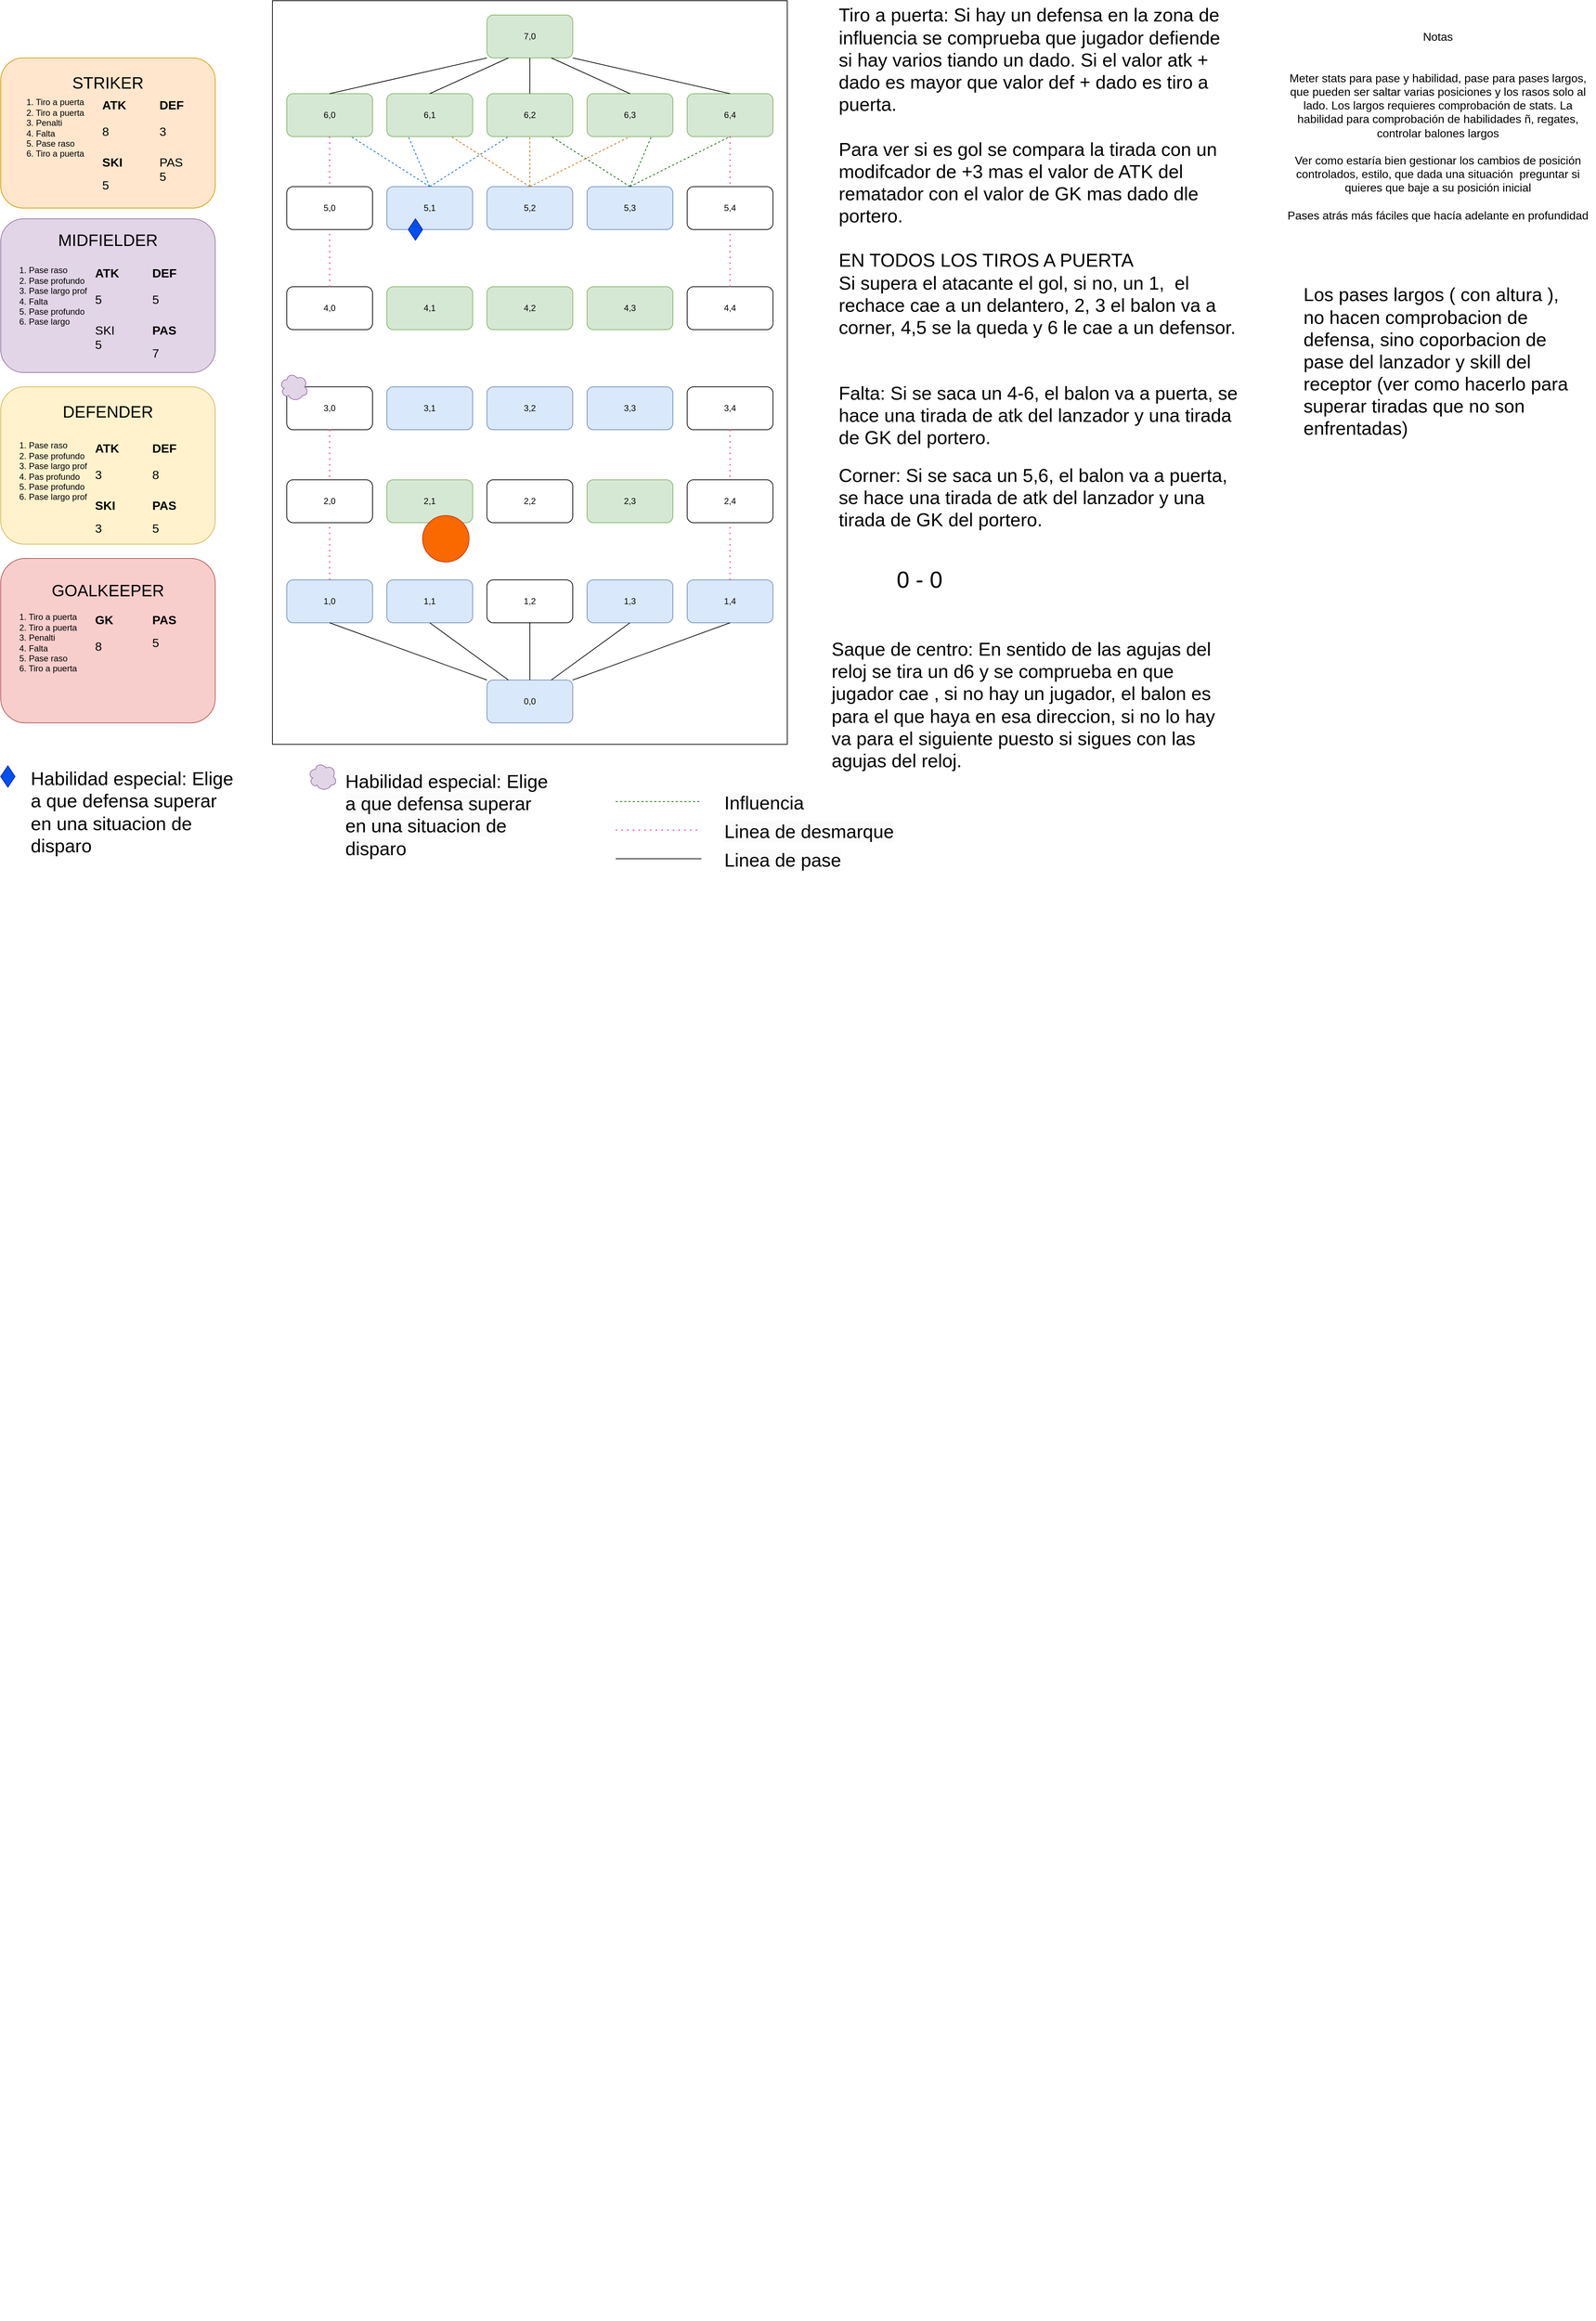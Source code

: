 <mxfile version="24.7.14">
  <diagram name="Page-1" id="abBmpKpvQ-5i7o5CwdEH">
    <mxGraphModel dx="1548" dy="804" grid="1" gridSize="10" guides="1" tooltips="1" connect="1" arrows="1" fold="1" page="1" pageScale="1" pageWidth="2339" pageHeight="3300" math="0" shadow="0">
      <root>
        <mxCell id="0" />
        <mxCell id="1" parent="0" />
        <mxCell id="M_QFJIrPNWLJ5PNfMRwV-1" value="" style="rounded=0;whiteSpace=wrap;html=1;" parent="1" vertex="1">
          <mxGeometry x="440" y="40" width="720" height="1040" as="geometry" />
        </mxCell>
        <mxCell id="M_QFJIrPNWLJ5PNfMRwV-2" value="" style="rounded=1;whiteSpace=wrap;html=1;fillColor=#dae8fc;strokeColor=#6c8ebf;" parent="1" vertex="1">
          <mxGeometry x="740" y="990" width="120" height="60" as="geometry" />
        </mxCell>
        <mxCell id="M_QFJIrPNWLJ5PNfMRwV-3" value="" style="rounded=1;whiteSpace=wrap;html=1;fillColor=#dae8fc;strokeColor=#6c8ebf;" parent="1" vertex="1">
          <mxGeometry x="460" y="850" width="120" height="60" as="geometry" />
        </mxCell>
        <mxCell id="M_QFJIrPNWLJ5PNfMRwV-4" value="" style="rounded=1;whiteSpace=wrap;html=1;fillColor=#dae8fc;strokeColor=#6c8ebf;" parent="1" vertex="1">
          <mxGeometry x="600" y="850" width="120" height="60" as="geometry" />
        </mxCell>
        <mxCell id="M_QFJIrPNWLJ5PNfMRwV-5" value="" style="rounded=1;whiteSpace=wrap;html=1;" parent="1" vertex="1">
          <mxGeometry x="740" y="850" width="120" height="60" as="geometry" />
        </mxCell>
        <mxCell id="M_QFJIrPNWLJ5PNfMRwV-6" value="" style="rounded=1;whiteSpace=wrap;html=1;fillColor=#dae8fc;strokeColor=#6c8ebf;" parent="1" vertex="1">
          <mxGeometry x="880" y="850" width="120" height="60" as="geometry" />
        </mxCell>
        <mxCell id="M_QFJIrPNWLJ5PNfMRwV-7" value="" style="rounded=1;whiteSpace=wrap;html=1;fillColor=#dae8fc;strokeColor=#6c8ebf;" parent="1" vertex="1">
          <mxGeometry x="1020" y="850" width="120" height="60" as="geometry" />
        </mxCell>
        <mxCell id="M_QFJIrPNWLJ5PNfMRwV-15" value="" style="rounded=1;whiteSpace=wrap;html=1;" parent="1" vertex="1">
          <mxGeometry x="460" y="580" width="120" height="60" as="geometry" />
        </mxCell>
        <mxCell id="M_QFJIrPNWLJ5PNfMRwV-16" value="" style="rounded=1;whiteSpace=wrap;html=1;fillColor=#dae8fc;strokeColor=#6c8ebf;" parent="1" vertex="1">
          <mxGeometry x="600" y="580" width="120" height="60" as="geometry" />
        </mxCell>
        <mxCell id="M_QFJIrPNWLJ5PNfMRwV-17" value="" style="rounded=1;whiteSpace=wrap;html=1;fillColor=#dae8fc;strokeColor=#6c8ebf;" parent="1" vertex="1">
          <mxGeometry x="740" y="580" width="120" height="60" as="geometry" />
        </mxCell>
        <mxCell id="M_QFJIrPNWLJ5PNfMRwV-18" value="" style="rounded=1;whiteSpace=wrap;html=1;fillColor=#dae8fc;strokeColor=#6c8ebf;" parent="1" vertex="1">
          <mxGeometry x="880" y="580" width="120" height="60" as="geometry" />
        </mxCell>
        <mxCell id="M_QFJIrPNWLJ5PNfMRwV-19" value="" style="rounded=1;whiteSpace=wrap;html=1;" parent="1" vertex="1">
          <mxGeometry x="1020" y="580" width="120" height="60" as="geometry" />
        </mxCell>
        <mxCell id="M_QFJIrPNWLJ5PNfMRwV-20" value="" style="rounded=1;whiteSpace=wrap;html=1;" parent="1" vertex="1">
          <mxGeometry x="460" y="440" width="120" height="60" as="geometry" />
        </mxCell>
        <mxCell id="M_QFJIrPNWLJ5PNfMRwV-21" value="" style="rounded=1;whiteSpace=wrap;html=1;fillColor=#d5e8d4;strokeColor=#82b366;" parent="1" vertex="1">
          <mxGeometry x="600" y="440" width="120" height="60" as="geometry" />
        </mxCell>
        <mxCell id="M_QFJIrPNWLJ5PNfMRwV-22" value="" style="rounded=1;whiteSpace=wrap;html=1;fillColor=#d5e8d4;strokeColor=#82b366;" parent="1" vertex="1">
          <mxGeometry x="740" y="440" width="120" height="60" as="geometry" />
        </mxCell>
        <mxCell id="M_QFJIrPNWLJ5PNfMRwV-23" value="" style="rounded=1;whiteSpace=wrap;html=1;fillColor=#d5e8d4;strokeColor=#82b366;" parent="1" vertex="1">
          <mxGeometry x="880" y="440" width="120" height="60" as="geometry" />
        </mxCell>
        <mxCell id="M_QFJIrPNWLJ5PNfMRwV-24" value="" style="rounded=1;whiteSpace=wrap;html=1;" parent="1" vertex="1">
          <mxGeometry x="1020" y="440" width="120" height="60" as="geometry" />
        </mxCell>
        <mxCell id="M_QFJIrPNWLJ5PNfMRwV-26" value="" style="rounded=1;whiteSpace=wrap;html=1;fillColor=#dae8fc;strokeColor=#6c8ebf;" parent="1" vertex="1">
          <mxGeometry x="600" y="300" width="120" height="60" as="geometry" />
        </mxCell>
        <mxCell id="M_QFJIrPNWLJ5PNfMRwV-27" value="" style="rounded=1;whiteSpace=wrap;html=1;fillColor=#dae8fc;strokeColor=#6c8ebf;" parent="1" vertex="1">
          <mxGeometry x="740" y="300" width="120" height="60" as="geometry" />
        </mxCell>
        <mxCell id="M_QFJIrPNWLJ5PNfMRwV-28" value="" style="rounded=1;whiteSpace=wrap;html=1;fillColor=#dae8fc;strokeColor=#6c8ebf;" parent="1" vertex="1">
          <mxGeometry x="880" y="300" width="120" height="60" as="geometry" />
        </mxCell>
        <mxCell id="M_QFJIrPNWLJ5PNfMRwV-30" value="" style="rounded=1;whiteSpace=wrap;html=1;fillColor=#d5e8d4;strokeColor=#82b366;" parent="1" vertex="1">
          <mxGeometry x="460" y="170" width="120" height="60" as="geometry" />
        </mxCell>
        <mxCell id="M_QFJIrPNWLJ5PNfMRwV-31" value="" style="rounded=1;whiteSpace=wrap;html=1;fillColor=#d5e8d4;strokeColor=#82b366;" parent="1" vertex="1">
          <mxGeometry x="600" y="170" width="120" height="60" as="geometry" />
        </mxCell>
        <mxCell id="M_QFJIrPNWLJ5PNfMRwV-32" value="" style="rounded=1;whiteSpace=wrap;html=1;fillColor=#d5e8d4;strokeColor=#82b366;" parent="1" vertex="1">
          <mxGeometry x="740" y="170" width="120" height="60" as="geometry" />
        </mxCell>
        <mxCell id="M_QFJIrPNWLJ5PNfMRwV-33" value="" style="rounded=1;whiteSpace=wrap;html=1;fillColor=#d5e8d4;strokeColor=#82b366;" parent="1" vertex="1">
          <mxGeometry x="880" y="170" width="120" height="60" as="geometry" />
        </mxCell>
        <mxCell id="M_QFJIrPNWLJ5PNfMRwV-34" value="" style="rounded=1;whiteSpace=wrap;html=1;fillColor=#d5e8d4;strokeColor=#82b366;" parent="1" vertex="1">
          <mxGeometry x="1020" y="170" width="120" height="60" as="geometry" />
        </mxCell>
        <mxCell id="M_QFJIrPNWLJ5PNfMRwV-35" value="" style="rounded=1;whiteSpace=wrap;html=1;fillColor=#d5e8d4;strokeColor=#82b366;" parent="1" vertex="1">
          <mxGeometry x="740" y="60" width="120" height="60" as="geometry" />
        </mxCell>
        <mxCell id="M_QFJIrPNWLJ5PNfMRwV-45" value="0,0" style="text;html=1;align=center;verticalAlign=middle;whiteSpace=wrap;rounded=0;" parent="1" vertex="1">
          <mxGeometry x="770" y="1005" width="60" height="30" as="geometry" />
        </mxCell>
        <mxCell id="M_QFJIrPNWLJ5PNfMRwV-46" value="1,0" style="text;html=1;align=center;verticalAlign=middle;whiteSpace=wrap;rounded=0;" parent="1" vertex="1">
          <mxGeometry x="490" y="865" width="60" height="30" as="geometry" />
        </mxCell>
        <mxCell id="M_QFJIrPNWLJ5PNfMRwV-47" value="1,1" style="text;html=1;align=center;verticalAlign=middle;whiteSpace=wrap;rounded=0;" parent="1" vertex="1">
          <mxGeometry x="630" y="865" width="60" height="30" as="geometry" />
        </mxCell>
        <mxCell id="M_QFJIrPNWLJ5PNfMRwV-48" value="1,2" style="text;html=1;align=center;verticalAlign=middle;whiteSpace=wrap;rounded=0;" parent="1" vertex="1">
          <mxGeometry x="770" y="865" width="60" height="30" as="geometry" />
        </mxCell>
        <mxCell id="M_QFJIrPNWLJ5PNfMRwV-49" value="1,3" style="text;html=1;align=center;verticalAlign=middle;whiteSpace=wrap;rounded=0;" parent="1" vertex="1">
          <mxGeometry x="910" y="865" width="60" height="30" as="geometry" />
        </mxCell>
        <mxCell id="M_QFJIrPNWLJ5PNfMRwV-50" value="1,4" style="text;html=1;align=center;verticalAlign=middle;whiteSpace=wrap;rounded=0;" parent="1" vertex="1">
          <mxGeometry x="1050" y="865" width="60" height="30" as="geometry" />
        </mxCell>
        <mxCell id="M_QFJIrPNWLJ5PNfMRwV-54" value="3,0" style="text;html=1;align=center;verticalAlign=middle;whiteSpace=wrap;rounded=0;" parent="1" vertex="1">
          <mxGeometry x="490" y="595" width="60" height="30" as="geometry" />
        </mxCell>
        <mxCell id="M_QFJIrPNWLJ5PNfMRwV-55" value="3,1" style="text;html=1;align=center;verticalAlign=middle;whiteSpace=wrap;rounded=0;" parent="1" vertex="1">
          <mxGeometry x="630" y="595" width="60" height="30" as="geometry" />
        </mxCell>
        <mxCell id="M_QFJIrPNWLJ5PNfMRwV-56" value="3,2" style="text;html=1;align=center;verticalAlign=middle;whiteSpace=wrap;rounded=0;" parent="1" vertex="1">
          <mxGeometry x="770" y="595" width="60" height="30" as="geometry" />
        </mxCell>
        <mxCell id="M_QFJIrPNWLJ5PNfMRwV-57" value="3,3" style="text;html=1;align=center;verticalAlign=middle;whiteSpace=wrap;rounded=0;" parent="1" vertex="1">
          <mxGeometry x="910" y="595" width="60" height="30" as="geometry" />
        </mxCell>
        <mxCell id="M_QFJIrPNWLJ5PNfMRwV-58" value="3,4" style="text;html=1;align=center;verticalAlign=middle;whiteSpace=wrap;rounded=0;" parent="1" vertex="1">
          <mxGeometry x="1050" y="595" width="60" height="30" as="geometry" />
        </mxCell>
        <mxCell id="M_QFJIrPNWLJ5PNfMRwV-59" value="4,4" style="text;html=1;align=center;verticalAlign=middle;whiteSpace=wrap;rounded=0;" parent="1" vertex="1">
          <mxGeometry x="1050" y="455" width="60" height="30" as="geometry" />
        </mxCell>
        <mxCell id="M_QFJIrPNWLJ5PNfMRwV-60" value="4,3" style="text;html=1;align=center;verticalAlign=middle;whiteSpace=wrap;rounded=0;" parent="1" vertex="1">
          <mxGeometry x="910" y="455" width="60" height="30" as="geometry" />
        </mxCell>
        <mxCell id="M_QFJIrPNWLJ5PNfMRwV-61" value="4,2" style="text;html=1;align=center;verticalAlign=middle;whiteSpace=wrap;rounded=0;" parent="1" vertex="1">
          <mxGeometry x="770" y="455" width="60" height="30" as="geometry" />
        </mxCell>
        <mxCell id="M_QFJIrPNWLJ5PNfMRwV-62" value="4,1" style="text;html=1;align=center;verticalAlign=middle;whiteSpace=wrap;rounded=0;" parent="1" vertex="1">
          <mxGeometry x="630" y="455" width="60" height="30" as="geometry" />
        </mxCell>
        <mxCell id="M_QFJIrPNWLJ5PNfMRwV-63" value="4,0" style="text;html=1;align=center;verticalAlign=middle;whiteSpace=wrap;rounded=0;" parent="1" vertex="1">
          <mxGeometry x="490" y="455" width="60" height="30" as="geometry" />
        </mxCell>
        <mxCell id="M_QFJIrPNWLJ5PNfMRwV-64" value="5,1" style="text;html=1;align=center;verticalAlign=middle;whiteSpace=wrap;rounded=0;" parent="1" vertex="1">
          <mxGeometry x="630" y="315" width="60" height="30" as="geometry" />
        </mxCell>
        <mxCell id="M_QFJIrPNWLJ5PNfMRwV-65" value="5,2" style="text;html=1;align=center;verticalAlign=middle;whiteSpace=wrap;rounded=0;" parent="1" vertex="1">
          <mxGeometry x="770" y="315" width="60" height="30" as="geometry" />
        </mxCell>
        <mxCell id="M_QFJIrPNWLJ5PNfMRwV-66" value="5,3" style="text;html=1;align=center;verticalAlign=middle;whiteSpace=wrap;rounded=0;" parent="1" vertex="1">
          <mxGeometry x="910" y="315" width="60" height="30" as="geometry" />
        </mxCell>
        <mxCell id="M_QFJIrPNWLJ5PNfMRwV-67" value="6,0" style="text;html=1;align=center;verticalAlign=middle;whiteSpace=wrap;rounded=0;" parent="1" vertex="1">
          <mxGeometry x="490" y="185" width="60" height="30" as="geometry" />
        </mxCell>
        <mxCell id="M_QFJIrPNWLJ5PNfMRwV-68" value="6,1" style="text;html=1;align=center;verticalAlign=middle;whiteSpace=wrap;rounded=0;" parent="1" vertex="1">
          <mxGeometry x="630" y="185" width="60" height="30" as="geometry" />
        </mxCell>
        <mxCell id="M_QFJIrPNWLJ5PNfMRwV-69" value="6,2" style="text;html=1;align=center;verticalAlign=middle;whiteSpace=wrap;rounded=0;" parent="1" vertex="1">
          <mxGeometry x="770" y="185" width="60" height="30" as="geometry" />
        </mxCell>
        <mxCell id="M_QFJIrPNWLJ5PNfMRwV-70" value="6,3" style="text;html=1;align=center;verticalAlign=middle;whiteSpace=wrap;rounded=0;" parent="1" vertex="1">
          <mxGeometry x="910" y="185" width="60" height="30" as="geometry" />
        </mxCell>
        <mxCell id="M_QFJIrPNWLJ5PNfMRwV-71" value="6,4" style="text;html=1;align=center;verticalAlign=middle;whiteSpace=wrap;rounded=0;" parent="1" vertex="1">
          <mxGeometry x="1050" y="185" width="60" height="30" as="geometry" />
        </mxCell>
        <mxCell id="M_QFJIrPNWLJ5PNfMRwV-72" value="7,0" style="text;html=1;align=center;verticalAlign=middle;whiteSpace=wrap;rounded=0;" parent="1" vertex="1">
          <mxGeometry x="770" y="75" width="60" height="30" as="geometry" />
        </mxCell>
        <mxCell id="MxQKVyVz9hXeG-xn2GiW-1" value="" style="endArrow=none;html=1;rounded=0;exitX=0;exitY=0;exitDx=0;exitDy=0;entryX=0.5;entryY=1;entryDx=0;entryDy=0;" parent="1" source="M_QFJIrPNWLJ5PNfMRwV-2" target="M_QFJIrPNWLJ5PNfMRwV-3" edge="1">
          <mxGeometry width="50" height="50" relative="1" as="geometry">
            <mxPoint x="770" y="650" as="sourcePoint" />
            <mxPoint x="820" y="600" as="targetPoint" />
          </mxGeometry>
        </mxCell>
        <mxCell id="MxQKVyVz9hXeG-xn2GiW-2" value="" style="endArrow=none;html=1;rounded=0;exitX=0.25;exitY=0;exitDx=0;exitDy=0;entryX=0.5;entryY=1;entryDx=0;entryDy=0;" parent="1" source="M_QFJIrPNWLJ5PNfMRwV-2" target="M_QFJIrPNWLJ5PNfMRwV-4" edge="1">
          <mxGeometry width="50" height="50" relative="1" as="geometry">
            <mxPoint x="770" y="650" as="sourcePoint" />
            <mxPoint x="820" y="600" as="targetPoint" />
          </mxGeometry>
        </mxCell>
        <mxCell id="MxQKVyVz9hXeG-xn2GiW-3" value="" style="endArrow=none;html=1;rounded=0;exitX=0.5;exitY=0;exitDx=0;exitDy=0;entryX=0.5;entryY=1;entryDx=0;entryDy=0;" parent="1" source="M_QFJIrPNWLJ5PNfMRwV-2" target="M_QFJIrPNWLJ5PNfMRwV-5" edge="1">
          <mxGeometry width="50" height="50" relative="1" as="geometry">
            <mxPoint x="770" y="650" as="sourcePoint" />
            <mxPoint x="820" y="600" as="targetPoint" />
          </mxGeometry>
        </mxCell>
        <mxCell id="MxQKVyVz9hXeG-xn2GiW-4" value="" style="endArrow=none;html=1;rounded=0;exitX=0.75;exitY=0;exitDx=0;exitDy=0;entryX=0.5;entryY=1;entryDx=0;entryDy=0;" parent="1" source="M_QFJIrPNWLJ5PNfMRwV-2" target="M_QFJIrPNWLJ5PNfMRwV-6" edge="1">
          <mxGeometry width="50" height="50" relative="1" as="geometry">
            <mxPoint x="770" y="650" as="sourcePoint" />
            <mxPoint x="820" y="600" as="targetPoint" />
          </mxGeometry>
        </mxCell>
        <mxCell id="MxQKVyVz9hXeG-xn2GiW-5" value="" style="endArrow=none;html=1;rounded=0;exitX=1;exitY=0;exitDx=0;exitDy=0;entryX=0.5;entryY=1;entryDx=0;entryDy=0;" parent="1" source="M_QFJIrPNWLJ5PNfMRwV-2" target="M_QFJIrPNWLJ5PNfMRwV-7" edge="1">
          <mxGeometry width="50" height="50" relative="1" as="geometry">
            <mxPoint x="770" y="650" as="sourcePoint" />
            <mxPoint x="820" y="600" as="targetPoint" />
          </mxGeometry>
        </mxCell>
        <mxCell id="MxQKVyVz9hXeG-xn2GiW-6" value="" style="endArrow=none;dashed=1;html=1;dashPattern=1 3;strokeWidth=2;rounded=0;exitX=0.5;exitY=0;exitDx=0;exitDy=0;entryX=0.5;entryY=1;entryDx=0;entryDy=0;strokeColor=#FF66B3;" parent="1" source="M_QFJIrPNWLJ5PNfMRwV-3" target="M_QFJIrPNWLJ5PNfMRwV-15" edge="1">
          <mxGeometry width="50" height="50" relative="1" as="geometry">
            <mxPoint x="770" y="650" as="sourcePoint" />
            <mxPoint x="820" y="600" as="targetPoint" />
          </mxGeometry>
        </mxCell>
        <mxCell id="MxQKVyVz9hXeG-xn2GiW-7" value="" style="endArrow=none;dashed=1;html=1;dashPattern=1 3;strokeWidth=2;rounded=0;exitX=0.5;exitY=0;exitDx=0;exitDy=0;entryX=0.5;entryY=1;entryDx=0;entryDy=0;strokeColor=#FF66B3;" parent="1" source="M_QFJIrPNWLJ5PNfMRwV-7" target="M_QFJIrPNWLJ5PNfMRwV-19" edge="1">
          <mxGeometry width="50" height="50" relative="1" as="geometry">
            <mxPoint x="770" y="650" as="sourcePoint" />
            <mxPoint x="820" y="600" as="targetPoint" />
          </mxGeometry>
        </mxCell>
        <mxCell id="MxQKVyVz9hXeG-xn2GiW-8" value="" style="endArrow=none;dashed=1;html=1;dashPattern=1 3;strokeWidth=2;rounded=0;exitX=0.5;exitY=0;exitDx=0;exitDy=0;entryX=0.5;entryY=1;entryDx=0;entryDy=0;strokeColor=#FF66B3;" parent="1" source="M_QFJIrPNWLJ5PNfMRwV-20" target="M_QFJIrPNWLJ5PNfMRwV-30" edge="1">
          <mxGeometry width="50" height="50" relative="1" as="geometry">
            <mxPoint x="519" y="440" as="sourcePoint" />
            <mxPoint x="519" y="230" as="targetPoint" />
          </mxGeometry>
        </mxCell>
        <mxCell id="MxQKVyVz9hXeG-xn2GiW-9" value="" style="endArrow=none;dashed=1;html=1;dashPattern=1 3;strokeWidth=2;rounded=0;entryX=0.5;entryY=1;entryDx=0;entryDy=0;exitX=0.5;exitY=0;exitDx=0;exitDy=0;strokeColor=#FF66B3;" parent="1" source="M_QFJIrPNWLJ5PNfMRwV-24" target="M_QFJIrPNWLJ5PNfMRwV-34" edge="1">
          <mxGeometry width="50" height="50" relative="1" as="geometry">
            <mxPoint x="770" y="650" as="sourcePoint" />
            <mxPoint x="820" y="600" as="targetPoint" />
          </mxGeometry>
        </mxCell>
        <mxCell id="MxQKVyVz9hXeG-xn2GiW-10" value="" style="endArrow=none;html=1;rounded=0;entryX=0;entryY=1;entryDx=0;entryDy=0;exitX=0.5;exitY=0;exitDx=0;exitDy=0;" parent="1" source="M_QFJIrPNWLJ5PNfMRwV-30" target="M_QFJIrPNWLJ5PNfMRwV-35" edge="1">
          <mxGeometry width="50" height="50" relative="1" as="geometry">
            <mxPoint x="770" y="450" as="sourcePoint" />
            <mxPoint x="820" y="400" as="targetPoint" />
          </mxGeometry>
        </mxCell>
        <mxCell id="MxQKVyVz9hXeG-xn2GiW-11" value="" style="endArrow=none;html=1;rounded=0;entryX=0.25;entryY=1;entryDx=0;entryDy=0;exitX=0.5;exitY=0;exitDx=0;exitDy=0;" parent="1" source="M_QFJIrPNWLJ5PNfMRwV-31" target="M_QFJIrPNWLJ5PNfMRwV-35" edge="1">
          <mxGeometry width="50" height="50" relative="1" as="geometry">
            <mxPoint x="770" y="450" as="sourcePoint" />
            <mxPoint x="820" y="400" as="targetPoint" />
          </mxGeometry>
        </mxCell>
        <mxCell id="MxQKVyVz9hXeG-xn2GiW-12" value="" style="endArrow=none;html=1;rounded=0;entryX=0.5;entryY=1;entryDx=0;entryDy=0;exitX=0.5;exitY=0;exitDx=0;exitDy=0;" parent="1" source="M_QFJIrPNWLJ5PNfMRwV-32" target="M_QFJIrPNWLJ5PNfMRwV-35" edge="1">
          <mxGeometry width="50" height="50" relative="1" as="geometry">
            <mxPoint x="770" y="450" as="sourcePoint" />
            <mxPoint x="820" y="400" as="targetPoint" />
          </mxGeometry>
        </mxCell>
        <mxCell id="MxQKVyVz9hXeG-xn2GiW-13" value="" style="endArrow=none;html=1;rounded=0;entryX=0.75;entryY=1;entryDx=0;entryDy=0;exitX=0.5;exitY=0;exitDx=0;exitDy=0;" parent="1" source="M_QFJIrPNWLJ5PNfMRwV-33" target="M_QFJIrPNWLJ5PNfMRwV-35" edge="1">
          <mxGeometry width="50" height="50" relative="1" as="geometry">
            <mxPoint x="770" y="450" as="sourcePoint" />
            <mxPoint x="820" y="400" as="targetPoint" />
          </mxGeometry>
        </mxCell>
        <mxCell id="MxQKVyVz9hXeG-xn2GiW-14" value="" style="endArrow=none;html=1;rounded=0;entryX=1;entryY=1;entryDx=0;entryDy=0;exitX=0.5;exitY=0;exitDx=0;exitDy=0;" parent="1" source="M_QFJIrPNWLJ5PNfMRwV-34" target="M_QFJIrPNWLJ5PNfMRwV-35" edge="1">
          <mxGeometry width="50" height="50" relative="1" as="geometry">
            <mxPoint x="770" y="450" as="sourcePoint" />
            <mxPoint x="820" y="400" as="targetPoint" />
          </mxGeometry>
        </mxCell>
        <mxCell id="MxQKVyVz9hXeG-xn2GiW-15" value="" style="rounded=1;whiteSpace=wrap;html=1;fillColor=#ffe6cc;strokeColor=#d79b00;" parent="1" vertex="1">
          <mxGeometry x="60" y="120" width="300" height="210" as="geometry" />
        </mxCell>
        <mxCell id="MxQKVyVz9hXeG-xn2GiW-16" value="" style="rounded=1;whiteSpace=wrap;html=1;fillColor=#e1d5e7;strokeColor=#9673a6;" parent="1" vertex="1">
          <mxGeometry x="60" y="345" width="300" height="215" as="geometry" />
        </mxCell>
        <mxCell id="MxQKVyVz9hXeG-xn2GiW-17" value="" style="rounded=1;whiteSpace=wrap;html=1;fillColor=#fff2cc;strokeColor=#d6b656;" parent="1" vertex="1">
          <mxGeometry x="60" y="580" width="300" height="220" as="geometry" />
        </mxCell>
        <mxCell id="MxQKVyVz9hXeG-xn2GiW-18" value="" style="rounded=1;whiteSpace=wrap;html=1;fillColor=#f8cecc;strokeColor=#b85450;" parent="1" vertex="1">
          <mxGeometry x="60" y="820" width="300" height="230" as="geometry" />
        </mxCell>
        <mxCell id="MxQKVyVz9hXeG-xn2GiW-19" value="&lt;font style=&quot;font-size: 23px;&quot;&gt;STRIKER&lt;/font&gt;" style="text;html=1;align=center;verticalAlign=middle;whiteSpace=wrap;rounded=0;" parent="1" vertex="1">
          <mxGeometry x="180" y="140" width="60" height="30" as="geometry" />
        </mxCell>
        <mxCell id="MxQKVyVz9hXeG-xn2GiW-20" value="&lt;font style=&quot;font-size: 23px;&quot;&gt;MIDFIELDER&lt;/font&gt;" style="text;html=1;align=center;verticalAlign=middle;whiteSpace=wrap;rounded=0;" parent="1" vertex="1">
          <mxGeometry x="180" y="360" width="60" height="30" as="geometry" />
        </mxCell>
        <mxCell id="MxQKVyVz9hXeG-xn2GiW-21" value="&lt;font style=&quot;font-size: 23px;&quot;&gt;DEFENDER&lt;/font&gt;" style="text;html=1;align=center;verticalAlign=middle;whiteSpace=wrap;rounded=0;" parent="1" vertex="1">
          <mxGeometry x="180" y="600" width="60" height="30" as="geometry" />
        </mxCell>
        <mxCell id="MxQKVyVz9hXeG-xn2GiW-22" value="&lt;font style=&quot;font-size: 23px;&quot;&gt;GOALKEEPER&lt;/font&gt;" style="text;html=1;align=center;verticalAlign=middle;whiteSpace=wrap;rounded=0;" parent="1" vertex="1">
          <mxGeometry x="180" y="850" width="60" height="30" as="geometry" />
        </mxCell>
        <mxCell id="MxQKVyVz9hXeG-xn2GiW-23" value="" style="endArrow=none;dashed=1;html=1;rounded=0;entryX=0.75;entryY=1;entryDx=0;entryDy=0;exitX=0.5;exitY=0;exitDx=0;exitDy=0;strokeColor=#0066CC;" parent="1" source="M_QFJIrPNWLJ5PNfMRwV-26" target="M_QFJIrPNWLJ5PNfMRwV-30" edge="1">
          <mxGeometry width="50" height="50" relative="1" as="geometry">
            <mxPoint x="370" y="450" as="sourcePoint" />
            <mxPoint x="420" y="400" as="targetPoint" />
          </mxGeometry>
        </mxCell>
        <mxCell id="MxQKVyVz9hXeG-xn2GiW-24" value="" style="endArrow=none;dashed=1;html=1;rounded=0;entryX=0.25;entryY=1;entryDx=0;entryDy=0;exitX=0.5;exitY=0;exitDx=0;exitDy=0;strokeColor=#0066CC;" parent="1" source="M_QFJIrPNWLJ5PNfMRwV-26" target="M_QFJIrPNWLJ5PNfMRwV-31" edge="1">
          <mxGeometry width="50" height="50" relative="1" as="geometry">
            <mxPoint x="370" y="450" as="sourcePoint" />
            <mxPoint x="420" y="400" as="targetPoint" />
          </mxGeometry>
        </mxCell>
        <mxCell id="MxQKVyVz9hXeG-xn2GiW-25" value="" style="endArrow=none;dashed=1;html=1;rounded=0;entryX=0.25;entryY=1;entryDx=0;entryDy=0;exitX=0.5;exitY=0;exitDx=0;exitDy=0;strokeColor=#0066CC;" parent="1" source="M_QFJIrPNWLJ5PNfMRwV-26" target="M_QFJIrPNWLJ5PNfMRwV-32" edge="1">
          <mxGeometry width="50" height="50" relative="1" as="geometry">
            <mxPoint x="370" y="450" as="sourcePoint" />
            <mxPoint x="420" y="400" as="targetPoint" />
          </mxGeometry>
        </mxCell>
        <mxCell id="MxQKVyVz9hXeG-xn2GiW-26" value="" style="endArrow=none;dashed=1;html=1;rounded=0;entryX=0.75;entryY=1;entryDx=0;entryDy=0;exitX=0.5;exitY=0;exitDx=0;exitDy=0;strokeColor=#CC6600;" parent="1" source="M_QFJIrPNWLJ5PNfMRwV-27" target="M_QFJIrPNWLJ5PNfMRwV-31" edge="1">
          <mxGeometry width="50" height="50" relative="1" as="geometry">
            <mxPoint x="370" y="450" as="sourcePoint" />
            <mxPoint x="420" y="400" as="targetPoint" />
          </mxGeometry>
        </mxCell>
        <mxCell id="MxQKVyVz9hXeG-xn2GiW-27" value="" style="endArrow=none;dashed=1;html=1;rounded=0;entryX=0.5;entryY=1;entryDx=0;entryDy=0;exitX=0.5;exitY=0;exitDx=0;exitDy=0;strokeColor=#CC6600;" parent="1" source="M_QFJIrPNWLJ5PNfMRwV-27" target="M_QFJIrPNWLJ5PNfMRwV-32" edge="1">
          <mxGeometry width="50" height="50" relative="1" as="geometry">
            <mxPoint x="370" y="450" as="sourcePoint" />
            <mxPoint x="420" y="400" as="targetPoint" />
          </mxGeometry>
        </mxCell>
        <mxCell id="MxQKVyVz9hXeG-xn2GiW-28" value="" style="endArrow=none;dashed=1;html=1;rounded=0;entryX=0.5;entryY=1;entryDx=0;entryDy=0;exitX=0.5;exitY=0;exitDx=0;exitDy=0;strokeColor=#CC6600;" parent="1" source="M_QFJIrPNWLJ5PNfMRwV-27" target="M_QFJIrPNWLJ5PNfMRwV-33" edge="1">
          <mxGeometry width="50" height="50" relative="1" as="geometry">
            <mxPoint x="370" y="450" as="sourcePoint" />
            <mxPoint x="420" y="400" as="targetPoint" />
          </mxGeometry>
        </mxCell>
        <mxCell id="MxQKVyVz9hXeG-xn2GiW-30" value="" style="endArrow=none;dashed=1;html=1;rounded=0;entryX=0.75;entryY=1;entryDx=0;entryDy=0;exitX=0.5;exitY=0;exitDx=0;exitDy=0;strokeColor=#006600;" parent="1" source="M_QFJIrPNWLJ5PNfMRwV-28" target="M_QFJIrPNWLJ5PNfMRwV-33" edge="1">
          <mxGeometry width="50" height="50" relative="1" as="geometry">
            <mxPoint x="370" y="450" as="sourcePoint" />
            <mxPoint x="420" y="400" as="targetPoint" />
          </mxGeometry>
        </mxCell>
        <mxCell id="MxQKVyVz9hXeG-xn2GiW-31" value="" style="endArrow=none;dashed=1;html=1;rounded=0;entryX=0.5;entryY=1;entryDx=0;entryDy=0;exitX=0.5;exitY=0;exitDx=0;exitDy=0;strokeColor=#006600;" parent="1" source="M_QFJIrPNWLJ5PNfMRwV-28" target="M_QFJIrPNWLJ5PNfMRwV-34" edge="1">
          <mxGeometry width="50" height="50" relative="1" as="geometry">
            <mxPoint x="370" y="450" as="sourcePoint" />
            <mxPoint x="420" y="400" as="targetPoint" />
          </mxGeometry>
        </mxCell>
        <mxCell id="MxQKVyVz9hXeG-xn2GiW-32" value="" style="endArrow=none;dashed=1;html=1;rounded=0;entryX=0.75;entryY=1;entryDx=0;entryDy=0;exitX=0.5;exitY=0;exitDx=0;exitDy=0;strokeColor=#006600;" parent="1" source="M_QFJIrPNWLJ5PNfMRwV-28" target="M_QFJIrPNWLJ5PNfMRwV-32" edge="1">
          <mxGeometry width="50" height="50" relative="1" as="geometry">
            <mxPoint x="370" y="450" as="sourcePoint" />
            <mxPoint x="420" y="400" as="targetPoint" />
          </mxGeometry>
        </mxCell>
        <mxCell id="MxQKVyVz9hXeG-xn2GiW-33" value="" style="rhombus;whiteSpace=wrap;html=1;fillColor=#0050ef;fontColor=#ffffff;strokeColor=#001DBC;" parent="1" vertex="1">
          <mxGeometry x="630" y="345" width="20" height="30" as="geometry" />
        </mxCell>
        <mxCell id="MxQKVyVz9hXeG-xn2GiW-34" value="" style="rhombus;whiteSpace=wrap;html=1;fillColor=#0050ef;fontColor=#ffffff;strokeColor=#001DBC;" parent="1" vertex="1">
          <mxGeometry x="60" y="1110" width="20" height="30" as="geometry" />
        </mxCell>
        <mxCell id="MxQKVyVz9hXeG-xn2GiW-35" value="&lt;font style=&quot;font-size: 26px;&quot;&gt;Habilidad especial: Elige a que defensa superar en una situacion de disparo&lt;/font&gt;" style="text;html=1;align=left;verticalAlign=middle;whiteSpace=wrap;rounded=0;" parent="1" vertex="1">
          <mxGeometry x="100" y="1160" width="290" height="30" as="geometry" />
        </mxCell>
        <mxCell id="MxQKVyVz9hXeG-xn2GiW-36" value="1. Tiro a puerta&lt;div&gt;2. Tiro a puerta&lt;/div&gt;&lt;div&gt;3. Penalti&lt;/div&gt;&lt;div&gt;4. Falta&lt;/div&gt;&lt;div&gt;5. Pase raso&lt;/div&gt;&lt;div&gt;6. Tiro a puerta&lt;/div&gt;" style="text;strokeColor=none;fillColor=none;align=left;verticalAlign=middle;spacingLeft=4;spacingRight=4;overflow=hidden;points=[[0,0.5],[1,0.5]];portConstraint=eastwest;rotatable=0;whiteSpace=wrap;html=1;" parent="1" vertex="1">
          <mxGeometry x="90" y="170" width="230" height="95" as="geometry" />
        </mxCell>
        <mxCell id="MxQKVyVz9hXeG-xn2GiW-37" value="&lt;h1 style=&quot;margin-top: 0px; font-size: 17px;&quot;&gt;ATK&lt;/h1&gt;&lt;p style=&quot;font-size: 17px;&quot;&gt;8&lt;/p&gt;" style="text;html=1;whiteSpace=wrap;overflow=hidden;rounded=0;fontSize=17;" parent="1" vertex="1">
          <mxGeometry x="200" y="170" width="70" height="90" as="geometry" />
        </mxCell>
        <mxCell id="MxQKVyVz9hXeG-xn2GiW-38" value="&lt;h1 style=&quot;margin-top: 0px; font-size: 17px;&quot;&gt;DEF&lt;/h1&gt;&lt;p style=&quot;font-size: 17px;&quot;&gt;3&lt;/p&gt;" style="text;html=1;whiteSpace=wrap;overflow=hidden;rounded=0;fontSize=17;" parent="1" vertex="1">
          <mxGeometry x="280" y="170" width="70" height="90" as="geometry" />
        </mxCell>
        <mxCell id="MxQKVyVz9hXeG-xn2GiW-39" value="1. Pase raso&lt;div&gt;2. Pase profundo&lt;/div&gt;&lt;div&gt;3. Pase largo prof&lt;/div&gt;&lt;div&gt;4. Falta&lt;/div&gt;&lt;div&gt;5. Pase profundo&lt;/div&gt;&lt;div&gt;6. Pase largo&lt;/div&gt;" style="text;strokeColor=none;fillColor=none;align=left;verticalAlign=middle;spacingLeft=4;spacingRight=4;overflow=hidden;points=[[0,0.5],[1,0.5]];portConstraint=eastwest;rotatable=0;whiteSpace=wrap;html=1;" parent="1" vertex="1">
          <mxGeometry x="80" y="405" width="230" height="95" as="geometry" />
        </mxCell>
        <mxCell id="MxQKVyVz9hXeG-xn2GiW-40" value="&lt;h1 style=&quot;margin-top: 0px; font-size: 17px;&quot;&gt;ATK&lt;/h1&gt;&lt;p style=&quot;font-size: 17px;&quot;&gt;5&lt;/p&gt;" style="text;html=1;whiteSpace=wrap;overflow=hidden;rounded=0;fontSize=17;" parent="1" vertex="1">
          <mxGeometry x="190" y="405" width="70" height="90" as="geometry" />
        </mxCell>
        <mxCell id="MxQKVyVz9hXeG-xn2GiW-41" value="&lt;h1 style=&quot;margin-top: 0px; font-size: 17px;&quot;&gt;DEF&lt;/h1&gt;&lt;p style=&quot;font-size: 17px;&quot;&gt;5&lt;/p&gt;" style="text;html=1;whiteSpace=wrap;overflow=hidden;rounded=0;fontSize=17;" parent="1" vertex="1">
          <mxGeometry x="270" y="405" width="70" height="90" as="geometry" />
        </mxCell>
        <mxCell id="MxQKVyVz9hXeG-xn2GiW-43" value="&lt;h1 style=&quot;margin-top: 0px; font-size: 17px;&quot;&gt;ATK&lt;/h1&gt;&lt;p style=&quot;font-size: 17px;&quot;&gt;3&lt;/p&gt;" style="text;html=1;whiteSpace=wrap;overflow=hidden;rounded=0;fontSize=17;" parent="1" vertex="1">
          <mxGeometry x="190" y="650" width="70" height="90" as="geometry" />
        </mxCell>
        <mxCell id="MxQKVyVz9hXeG-xn2GiW-44" value="&lt;h1 style=&quot;margin-top: 0px; font-size: 17px;&quot;&gt;DEF&lt;/h1&gt;&lt;p style=&quot;font-size: 17px;&quot;&gt;8&lt;/p&gt;" style="text;html=1;whiteSpace=wrap;overflow=hidden;rounded=0;fontSize=17;" parent="1" vertex="1">
          <mxGeometry x="270" y="650" width="70" height="90" as="geometry" />
        </mxCell>
        <mxCell id="MxQKVyVz9hXeG-xn2GiW-45" value="1. Tiro a puerta&lt;div&gt;2. Tiro a puerta&lt;/div&gt;&lt;div&gt;3. Penalti&lt;/div&gt;&lt;div&gt;4. Falta&lt;/div&gt;&lt;div&gt;5. Pase raso&lt;/div&gt;&lt;div&gt;6. Tiro a puerta&lt;/div&gt;" style="text;strokeColor=none;fillColor=none;align=left;verticalAlign=middle;spacingLeft=4;spacingRight=4;overflow=hidden;points=[[0,0.5],[1,0.5]];portConstraint=eastwest;rotatable=0;whiteSpace=wrap;html=1;" parent="1" vertex="1">
          <mxGeometry x="80" y="890" width="110" height="95" as="geometry" />
        </mxCell>
        <mxCell id="MxQKVyVz9hXeG-xn2GiW-46" value="&lt;h1 style=&quot;margin-top: 0px; font-size: 17px;&quot;&gt;GK&lt;/h1&gt;&lt;p style=&quot;font-size: 17px;&quot;&gt;8&lt;/p&gt;" style="text;html=1;whiteSpace=wrap;overflow=hidden;rounded=0;fontSize=17;" parent="1" vertex="1">
          <mxGeometry x="190" y="890" width="70" height="90" as="geometry" />
        </mxCell>
        <mxCell id="MxQKVyVz9hXeG-xn2GiW-48" value="&lt;span style=&quot;font-size: 26px;&quot;&gt;Tiro a puerta: Si hay un defensa en la zona de influencia se comprueba que jugador defiende si hay varios tiando un dado. Si el valor atk + dado es mayor que valor def + dado es tiro a puerta.&lt;/span&gt;&lt;div&gt;&lt;span style=&quot;font-size: 26px;&quot;&gt;&lt;br&gt;&lt;/span&gt;&lt;/div&gt;&lt;div&gt;&lt;span style=&quot;font-size: 26px;&quot;&gt;Para ver si es gol se compara la tirada con un modifcador de +3 mas el valor de ATK del rematador con el valor de GK mas dado dle portero.&lt;br&gt;&lt;br&gt;&lt;/span&gt;&lt;span style=&quot;font-size: 26px;&quot;&gt;EN TODOS LOS TIROS A PUERTA&lt;/span&gt;&lt;/div&gt;&lt;div&gt;&lt;span style=&quot;font-size: 26px;&quot;&gt;Si supera el atacante el gol, si no, un 1,&amp;nbsp; el rechace cae a un delantero, 2, 3 el balon va a corner, 4,5 se la queda y 6 le cae a un defensor.&lt;/span&gt;&lt;span style=&quot;font-size: 26px;&quot;&gt;&lt;br&gt;&lt;br&gt;&lt;br&gt;&lt;/span&gt;&lt;/div&gt;" style="text;html=1;align=left;verticalAlign=middle;whiteSpace=wrap;rounded=0;" parent="1" vertex="1">
          <mxGeometry x="1230" y="280" width="560" height="60" as="geometry" />
        </mxCell>
        <mxCell id="Z7TLss3FuFoFb6Jp4Hn7-5" value="1. Pase raso&lt;div&gt;2. Pase profundo&lt;/div&gt;&lt;div&gt;3. Pase largo prof&lt;/div&gt;&lt;div&gt;&lt;span style=&quot;background-color: initial;&quot;&gt;4. Pas profundo&lt;/span&gt;&lt;/div&gt;&lt;div&gt;5. Pase profundo&lt;/div&gt;&lt;div&gt;6. Pase largo prof&lt;/div&gt;" style="text;strokeColor=none;fillColor=none;align=left;verticalAlign=middle;spacingLeft=4;spacingRight=4;overflow=hidden;points=[[0,0.5],[1,0.5]];portConstraint=eastwest;rotatable=0;whiteSpace=wrap;html=1;" parent="1" vertex="1">
          <mxGeometry x="80" y="650" width="110" height="95" as="geometry" />
        </mxCell>
        <mxCell id="-3P12curUzwIDtJ5BpRY-1" value="&lt;div&gt;&lt;br&gt;&lt;/div&gt;&lt;div&gt;&lt;br&gt;&lt;/div&gt;&lt;div&gt;&lt;br&gt;&lt;/div&gt;" style="text;strokeColor=none;fillColor=none;html=1;align=center;verticalAlign=middle;whiteSpace=wrap;rounded=0;fontSize=16;" parent="1" vertex="1">
          <mxGeometry x="1255" y="3240" width="510" height="30" as="geometry" />
        </mxCell>
        <mxCell id="-3P12curUzwIDtJ5BpRY-2" value="Notas&lt;div&gt;&lt;br&gt;&lt;/div&gt;&lt;div&gt;&lt;br&gt;&lt;/div&gt;&lt;div&gt;Meter stats para pase y habilidad, pase para pases largos, que pueden ser saltar varias posiciones y los rasos solo al lado. Los largos requieres comprobación de stats. La habilidad para comprobación de habilidades ñ, regates, controlar balones largos&lt;/div&gt;&lt;div&gt;&lt;br&gt;&lt;/div&gt;&lt;div&gt;Ver como estaría bien gestionar los cambios de posición controlados, estilo, que dada una situación&amp;nbsp; preguntar si quieres que baje a su posición inicial&lt;/div&gt;&lt;div&gt;&lt;br&gt;&lt;/div&gt;&lt;div&gt;Pases atrás más fáciles que hacía adelante en profundidad&lt;/div&gt;" style="text;html=1;align=center;verticalAlign=middle;whiteSpace=wrap;rounded=0;fontSize=16;" parent="1" vertex="1">
          <mxGeometry x="1850" y="55" width="440" height="320" as="geometry" />
        </mxCell>
        <mxCell id="BZJd7sGNwP6z3ZhYxog2-1" value="" style="rounded=1;whiteSpace=wrap;html=1;" vertex="1" parent="1">
          <mxGeometry x="460" y="300" width="120" height="60" as="geometry" />
        </mxCell>
        <mxCell id="BZJd7sGNwP6z3ZhYxog2-2" value="5,0" style="text;html=1;align=center;verticalAlign=middle;whiteSpace=wrap;rounded=0;" vertex="1" parent="1">
          <mxGeometry x="490" y="315" width="60" height="30" as="geometry" />
        </mxCell>
        <mxCell id="BZJd7sGNwP6z3ZhYxog2-3" value="" style="rounded=1;whiteSpace=wrap;html=1;" vertex="1" parent="1">
          <mxGeometry x="1020" y="300" width="120" height="60" as="geometry" />
        </mxCell>
        <mxCell id="BZJd7sGNwP6z3ZhYxog2-4" value="5,4" style="text;html=1;align=center;verticalAlign=middle;whiteSpace=wrap;rounded=0;" vertex="1" parent="1">
          <mxGeometry x="1050" y="315" width="60" height="30" as="geometry" />
        </mxCell>
        <mxCell id="BZJd7sGNwP6z3ZhYxog2-5" value="" style="rounded=1;whiteSpace=wrap;html=1;fillColor=#d5e8d4;strokeColor=#82b366;" vertex="1" parent="1">
          <mxGeometry x="600" y="710" width="120" height="60" as="geometry" />
        </mxCell>
        <mxCell id="BZJd7sGNwP6z3ZhYxog2-6" value="" style="rounded=1;whiteSpace=wrap;html=1;" vertex="1" parent="1">
          <mxGeometry x="740" y="710" width="120" height="60" as="geometry" />
        </mxCell>
        <mxCell id="BZJd7sGNwP6z3ZhYxog2-7" value="" style="rounded=1;whiteSpace=wrap;html=1;fillColor=#d5e8d4;strokeColor=#82b366;" vertex="1" parent="1">
          <mxGeometry x="880" y="710" width="120" height="60" as="geometry" />
        </mxCell>
        <mxCell id="BZJd7sGNwP6z3ZhYxog2-8" value="2,1" style="text;html=1;align=center;verticalAlign=middle;whiteSpace=wrap;rounded=0;" vertex="1" parent="1">
          <mxGeometry x="630" y="725" width="60" height="30" as="geometry" />
        </mxCell>
        <mxCell id="BZJd7sGNwP6z3ZhYxog2-9" value="2,2" style="text;html=1;align=center;verticalAlign=middle;whiteSpace=wrap;rounded=0;" vertex="1" parent="1">
          <mxGeometry x="770" y="725" width="60" height="30" as="geometry" />
        </mxCell>
        <mxCell id="BZJd7sGNwP6z3ZhYxog2-10" value="2,3" style="text;html=1;align=center;verticalAlign=middle;whiteSpace=wrap;rounded=0;" vertex="1" parent="1">
          <mxGeometry x="910" y="725" width="60" height="30" as="geometry" />
        </mxCell>
        <mxCell id="BZJd7sGNwP6z3ZhYxog2-11" value="" style="rounded=1;whiteSpace=wrap;html=1;" vertex="1" parent="1">
          <mxGeometry x="460" y="710" width="120" height="60" as="geometry" />
        </mxCell>
        <mxCell id="BZJd7sGNwP6z3ZhYxog2-12" value="2,0" style="text;html=1;align=center;verticalAlign=middle;whiteSpace=wrap;rounded=0;" vertex="1" parent="1">
          <mxGeometry x="490" y="725" width="60" height="30" as="geometry" />
        </mxCell>
        <mxCell id="BZJd7sGNwP6z3ZhYxog2-13" value="" style="rounded=1;whiteSpace=wrap;html=1;" vertex="1" parent="1">
          <mxGeometry x="1020" y="710" width="120" height="60" as="geometry" />
        </mxCell>
        <mxCell id="BZJd7sGNwP6z3ZhYxog2-14" value="2,4" style="text;html=1;align=center;verticalAlign=middle;whiteSpace=wrap;rounded=0;" vertex="1" parent="1">
          <mxGeometry x="1050" y="725" width="60" height="30" as="geometry" />
        </mxCell>
        <mxCell id="BZJd7sGNwP6z3ZhYxog2-15" value="&lt;span style=&quot;color: rgb(0, 0, 0); font-family: Helvetica; font-size: 26px; font-style: normal; font-variant-ligatures: normal; font-variant-caps: normal; font-weight: 400; letter-spacing: normal; orphans: 2; text-align: left; text-indent: 0px; text-transform: none; widows: 2; word-spacing: 0px; -webkit-text-stroke-width: 0px; white-space: normal; background-color: rgb(251, 251, 251); text-decoration-thickness: initial; text-decoration-style: initial; text-decoration-color: initial; display: inline !important; float: none;&quot;&gt;Habilidad especial: Elige a que defensa superar en una situacion de disparo&lt;/span&gt;" style="text;whiteSpace=wrap;html=1;" vertex="1" parent="1">
          <mxGeometry x="540" y="1110" width="290" height="90" as="geometry" />
        </mxCell>
        <mxCell id="BZJd7sGNwP6z3ZhYxog2-16" value="" style="ellipse;shape=cloud;whiteSpace=wrap;html=1;fillColor=#e1d5e7;strokeColor=#9673a6;" vertex="1" parent="1">
          <mxGeometry x="490" y="1105" width="40" height="40" as="geometry" />
        </mxCell>
        <mxCell id="BZJd7sGNwP6z3ZhYxog2-17" value="" style="ellipse;shape=cloud;whiteSpace=wrap;html=1;fillColor=#e1d5e7;strokeColor=#9673a6;" vertex="1" parent="1">
          <mxGeometry x="450" y="560" width="40" height="40" as="geometry" />
        </mxCell>
        <mxCell id="BZJd7sGNwP6z3ZhYxog2-18" value="&lt;h1 style=&quot;margin-top: 0px; font-size: 17px;&quot;&gt;SKI&lt;/h1&gt;&lt;div&gt;5&lt;/div&gt;" style="text;html=1;whiteSpace=wrap;overflow=hidden;rounded=0;fontSize=17;" vertex="1" parent="1">
          <mxGeometry x="200" y="250" width="70" height="90" as="geometry" />
        </mxCell>
        <mxCell id="BZJd7sGNwP6z3ZhYxog2-19" value="PAS&lt;div&gt;5&lt;/div&gt;" style="text;html=1;whiteSpace=wrap;overflow=hidden;rounded=0;fontSize=17;" vertex="1" parent="1">
          <mxGeometry x="280" y="250" width="70" height="90" as="geometry" />
        </mxCell>
        <mxCell id="BZJd7sGNwP6z3ZhYxog2-20" value="SKI&lt;div&gt;5&lt;/div&gt;" style="text;html=1;whiteSpace=wrap;overflow=hidden;rounded=0;fontSize=17;" vertex="1" parent="1">
          <mxGeometry x="190" y="485" width="70" height="90" as="geometry" />
        </mxCell>
        <mxCell id="BZJd7sGNwP6z3ZhYxog2-21" value="&lt;h1 style=&quot;margin-top: 0px; font-size: 17px;&quot;&gt;PAS&lt;/h1&gt;&lt;div&gt;7&lt;/div&gt;" style="text;html=1;whiteSpace=wrap;overflow=hidden;rounded=0;fontSize=17;" vertex="1" parent="1">
          <mxGeometry x="270" y="485" width="70" height="90" as="geometry" />
        </mxCell>
        <mxCell id="BZJd7sGNwP6z3ZhYxog2-22" value="&lt;h1 style=&quot;margin-top: 0px; font-size: 17px;&quot;&gt;SKI&lt;/h1&gt;&lt;div&gt;3&lt;/div&gt;" style="text;html=1;whiteSpace=wrap;overflow=hidden;rounded=0;fontSize=17;" vertex="1" parent="1">
          <mxGeometry x="190" y="730" width="70" height="90" as="geometry" />
        </mxCell>
        <mxCell id="BZJd7sGNwP6z3ZhYxog2-23" value="&lt;h1 style=&quot;margin-top: 0px; font-size: 17px;&quot;&gt;PAS&lt;/h1&gt;&lt;div&gt;5&lt;/div&gt;" style="text;html=1;whiteSpace=wrap;overflow=hidden;rounded=0;fontSize=17;" vertex="1" parent="1">
          <mxGeometry x="270" y="730" width="70" height="90" as="geometry" />
        </mxCell>
        <mxCell id="BZJd7sGNwP6z3ZhYxog2-25" value="&lt;h1 style=&quot;margin-top: 0px; font-size: 17px;&quot;&gt;PAS&lt;/h1&gt;&lt;div&gt;5&lt;/div&gt;" style="text;html=1;whiteSpace=wrap;overflow=hidden;rounded=0;fontSize=17;" vertex="1" parent="1">
          <mxGeometry x="270" y="890" width="70" height="90" as="geometry" />
        </mxCell>
        <mxCell id="BZJd7sGNwP6z3ZhYxog2-29" value="&lt;span style=&quot;font-size: 26px;&quot;&gt;Falta: Si se saca un 4-6, el balon va a puerta, se hace una tirada de atk del lanzador y una tirada de GK del portero.&lt;/span&gt;" style="text;html=1;align=left;verticalAlign=middle;whiteSpace=wrap;rounded=0;" vertex="1" parent="1">
          <mxGeometry x="1230" y="605" width="560" height="30" as="geometry" />
        </mxCell>
        <mxCell id="BZJd7sGNwP6z3ZhYxog2-31" value="&lt;span style=&quot;font-size: 26px;&quot;&gt;Corner: Si se saca un 5,6, el balon va a puerta, se hace una tirada de atk del lanzador y una tirada de GK del portero.&lt;/span&gt;" style="text;html=1;align=left;verticalAlign=middle;whiteSpace=wrap;rounded=0;" vertex="1" parent="1">
          <mxGeometry x="1230" y="720" width="560" height="30" as="geometry" />
        </mxCell>
        <mxCell id="BZJd7sGNwP6z3ZhYxog2-32" value="&lt;font style=&quot;font-size: 32px;&quot;&gt;0 - 0&lt;/font&gt;" style="text;html=1;align=center;verticalAlign=middle;whiteSpace=wrap;rounded=0;" vertex="1" parent="1">
          <mxGeometry x="1270" y="835" width="150" height="30" as="geometry" />
        </mxCell>
        <mxCell id="BZJd7sGNwP6z3ZhYxog2-37" value="&lt;span style=&quot;font-size: 26px;&quot;&gt;Los pases largos ( con altura ), no hacen comprobacion de defensa, sino coporbacion de pase del lanzador y skill del receptor (ver como hacerlo para superar tiradas que no son enfrentadas)&lt;/span&gt;" style="text;html=1;align=left;verticalAlign=middle;whiteSpace=wrap;rounded=0;" vertex="1" parent="1">
          <mxGeometry x="1880" y="530" width="380" height="30" as="geometry" />
        </mxCell>
        <mxCell id="uW_OJMuN96ojh1_-McZM-1" value="" style="ellipse;whiteSpace=wrap;html=1;aspect=fixed;fillColor=#fa6800;fontColor=#000000;strokeColor=#C73500;" parent="1" vertex="1">
          <mxGeometry x="650" y="760" width="65" height="65" as="geometry" />
        </mxCell>
        <mxCell id="BZJd7sGNwP6z3ZhYxog2-38" value="&lt;span style=&quot;font-size: 26px;&quot;&gt;Saque de centro: En sentido de las agujas del reloj se tira un d6 y se comprueba en que jugador cae , si no hay un jugador, el balon es para el que haya en esa direccion, si no lo hay va para el siguiente puesto si sigues con las agujas del reloj.&lt;/span&gt;" style="text;html=1;align=left;verticalAlign=middle;whiteSpace=wrap;rounded=0;" vertex="1" parent="1">
          <mxGeometry x="1220" y="1010" width="560" height="30" as="geometry" />
        </mxCell>
        <mxCell id="BZJd7sGNwP6z3ZhYxog2-39" value="" style="endArrow=none;dashed=1;html=1;rounded=0;strokeColor=#006600;" edge="1" parent="1">
          <mxGeometry width="50" height="50" relative="1" as="geometry">
            <mxPoint x="920" y="1160" as="sourcePoint" />
            <mxPoint x="1040" y="1160" as="targetPoint" />
          </mxGeometry>
        </mxCell>
        <mxCell id="BZJd7sGNwP6z3ZhYxog2-40" value="&lt;span style=&quot;color: rgb(0, 0, 0); font-family: Helvetica; font-size: 26px; font-style: normal; font-variant-ligatures: normal; font-variant-caps: normal; font-weight: 400; letter-spacing: normal; orphans: 2; text-align: left; text-indent: 0px; text-transform: none; widows: 2; word-spacing: 0px; -webkit-text-stroke-width: 0px; white-space: normal; background-color: rgb(251, 251, 251); text-decoration-thickness: initial; text-decoration-style: initial; text-decoration-color: initial; display: inline !important; float: none;&quot;&gt;Influencia&lt;/span&gt;" style="text;whiteSpace=wrap;html=1;" vertex="1" parent="1">
          <mxGeometry x="1070" y="1140" width="290" height="90" as="geometry" />
        </mxCell>
        <mxCell id="BZJd7sGNwP6z3ZhYxog2-41" value="" style="endArrow=none;dashed=1;html=1;dashPattern=1 3;strokeWidth=2;rounded=0;strokeColor=#FF66B3;" edge="1" parent="1">
          <mxGeometry width="50" height="50" relative="1" as="geometry">
            <mxPoint x="920" y="1200" as="sourcePoint" />
            <mxPoint x="1040" y="1200" as="targetPoint" />
          </mxGeometry>
        </mxCell>
        <mxCell id="BZJd7sGNwP6z3ZhYxog2-42" value="&lt;span style=&quot;color: rgb(0, 0, 0); font-family: Helvetica; font-size: 26px; font-style: normal; font-variant-ligatures: normal; font-variant-caps: normal; font-weight: 400; letter-spacing: normal; orphans: 2; text-align: left; text-indent: 0px; text-transform: none; widows: 2; word-spacing: 0px; -webkit-text-stroke-width: 0px; white-space: normal; background-color: rgb(251, 251, 251); text-decoration-thickness: initial; text-decoration-style: initial; text-decoration-color: initial; display: inline !important; float: none;&quot;&gt;Linea de desmarque&lt;/span&gt;" style="text;whiteSpace=wrap;html=1;" vertex="1" parent="1">
          <mxGeometry x="1070" y="1180" width="290" height="90" as="geometry" />
        </mxCell>
        <mxCell id="BZJd7sGNwP6z3ZhYxog2-43" value="" style="endArrow=none;html=1;rounded=0;" edge="1" parent="1">
          <mxGeometry width="50" height="50" relative="1" as="geometry">
            <mxPoint x="920" y="1240" as="sourcePoint" />
            <mxPoint x="1040" y="1240" as="targetPoint" />
          </mxGeometry>
        </mxCell>
        <mxCell id="BZJd7sGNwP6z3ZhYxog2-44" value="&lt;span style=&quot;color: rgb(0, 0, 0); font-family: Helvetica; font-size: 26px; font-style: normal; font-variant-ligatures: normal; font-variant-caps: normal; font-weight: 400; letter-spacing: normal; orphans: 2; text-align: left; text-indent: 0px; text-transform: none; widows: 2; word-spacing: 0px; -webkit-text-stroke-width: 0px; white-space: normal; background-color: rgb(251, 251, 251); text-decoration-thickness: initial; text-decoration-style: initial; text-decoration-color: initial; display: inline !important; float: none;&quot;&gt;Linea de pase&lt;/span&gt;" style="text;whiteSpace=wrap;html=1;" vertex="1" parent="1">
          <mxGeometry x="1070" y="1220" width="290" height="90" as="geometry" />
        </mxCell>
      </root>
    </mxGraphModel>
  </diagram>
</mxfile>
